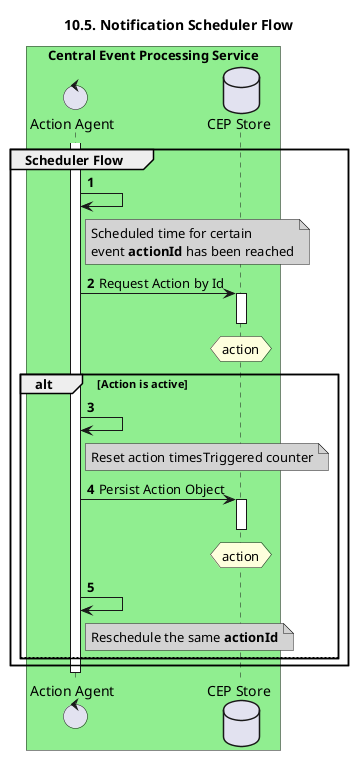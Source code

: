@startuml
' declate title
title 10.5. Notification Scheduler Flow
autonumber

' declare actors
'collections "Notification-Topic" as topicNotify
'boundary "Central Event Processor" as CEP
control "Action Agent" as AA
database "CEP Store" as DB

box "Central Services" #LightYellow
'participant topicNotify
end box
box "Central Event Processing Service" #LightGreen
'participant CEP
participant AA
participant DB
end box

' start flow
Group Scheduler Flow
    activate AA
    AA -> AA
    note right of AA #lightGrey
    Scheduled time for certain
    event **actionId** has been reached
    end note
    AA -> DB: Request Action by Id
    hnote over DB
        action
    end note
    activate DB
    deactivate DB
    alt Action is active
    AA -> AA
    note right of AA #lightGrey
        Reset action timesTriggered counter
    end note
    AA -> DB: Persist Action Object
    hnote over DB
        action
    end note
    activate DB
    deactivate DB
    AA -> AA
    note right of AA #lightGrey
        Reschedule the same **actionId**
    end note
    else
    end
end
    deactivate AA
@enduml

